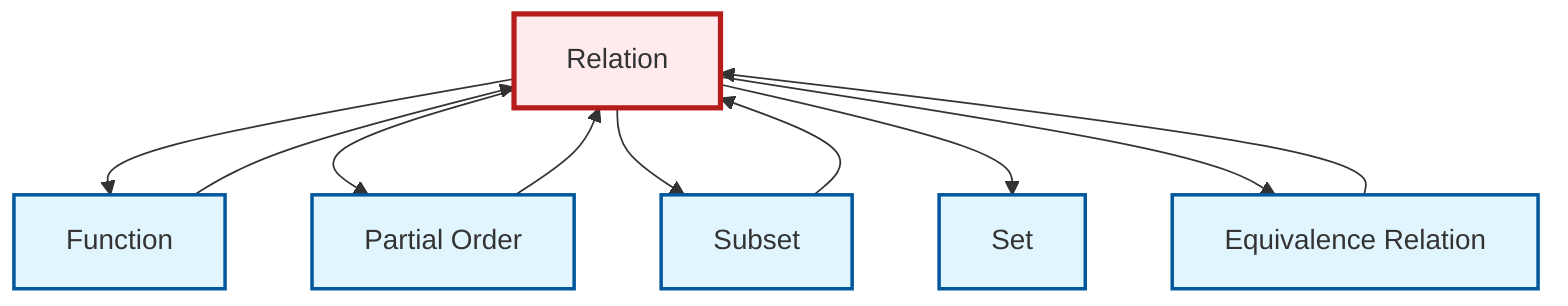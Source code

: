 graph TD
    classDef definition fill:#e1f5fe,stroke:#01579b,stroke-width:2px
    classDef theorem fill:#f3e5f5,stroke:#4a148c,stroke-width:2px
    classDef axiom fill:#fff3e0,stroke:#e65100,stroke-width:2px
    classDef example fill:#e8f5e9,stroke:#1b5e20,stroke-width:2px
    classDef current fill:#ffebee,stroke:#b71c1c,stroke-width:3px
    def-relation["Relation"]:::definition
    def-equivalence-relation["Equivalence Relation"]:::definition
    def-partial-order["Partial Order"]:::definition
    def-function["Function"]:::definition
    def-set["Set"]:::definition
    def-subset["Subset"]:::definition
    def-function --> def-relation
    def-relation --> def-function
    def-partial-order --> def-relation
    def-subset --> def-relation
    def-equivalence-relation --> def-relation
    def-relation --> def-partial-order
    def-relation --> def-subset
    def-relation --> def-set
    def-relation --> def-equivalence-relation
    class def-relation current